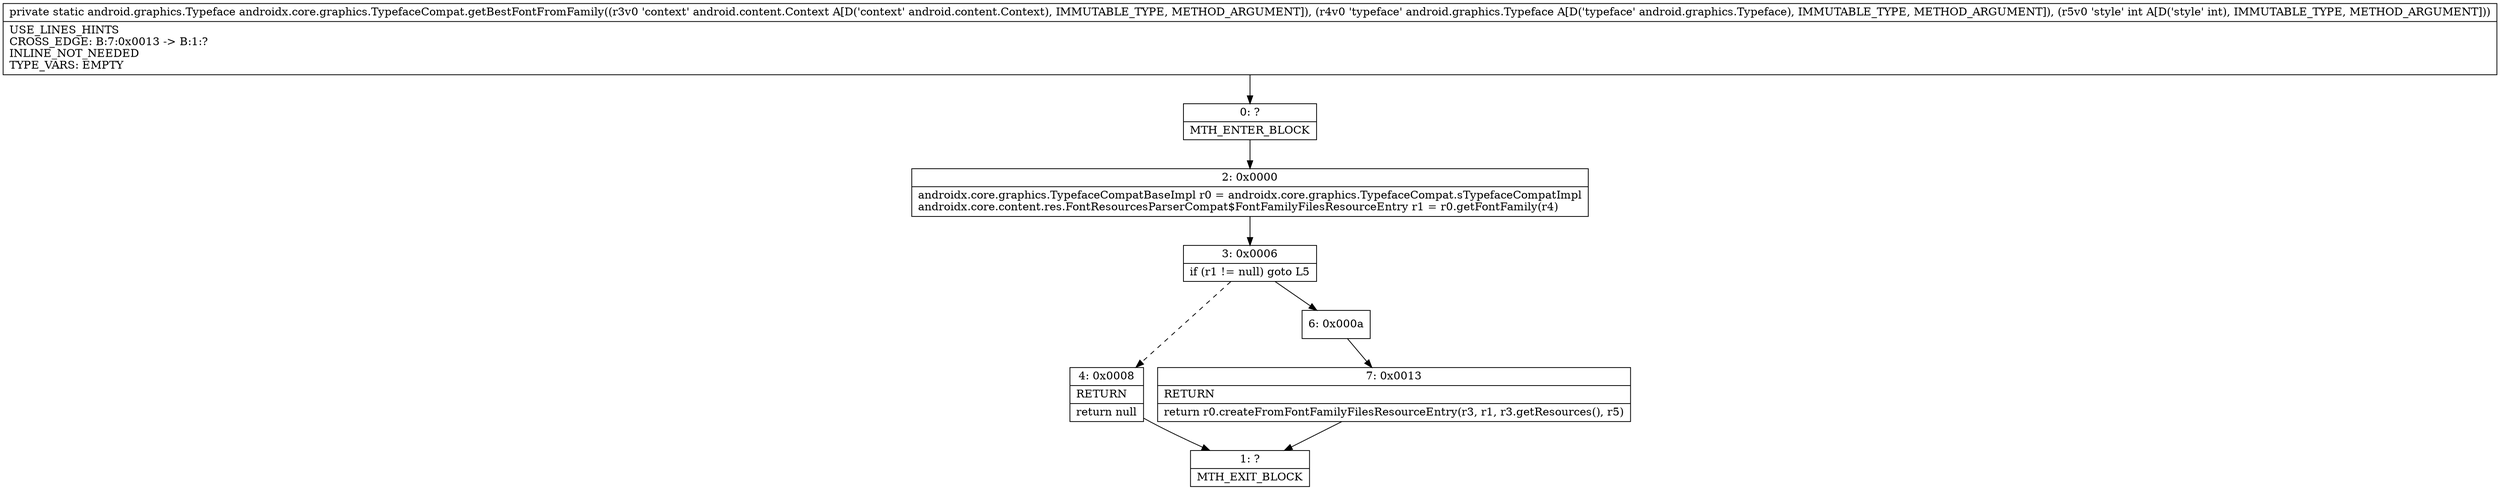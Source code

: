digraph "CFG forandroidx.core.graphics.TypefaceCompat.getBestFontFromFamily(Landroid\/content\/Context;Landroid\/graphics\/Typeface;I)Landroid\/graphics\/Typeface;" {
Node_0 [shape=record,label="{0\:\ ?|MTH_ENTER_BLOCK\l}"];
Node_2 [shape=record,label="{2\:\ 0x0000|androidx.core.graphics.TypefaceCompatBaseImpl r0 = androidx.core.graphics.TypefaceCompat.sTypefaceCompatImpl\landroidx.core.content.res.FontResourcesParserCompat$FontFamilyFilesResourceEntry r1 = r0.getFontFamily(r4)\l}"];
Node_3 [shape=record,label="{3\:\ 0x0006|if (r1 != null) goto L5\l}"];
Node_4 [shape=record,label="{4\:\ 0x0008|RETURN\l|return null\l}"];
Node_1 [shape=record,label="{1\:\ ?|MTH_EXIT_BLOCK\l}"];
Node_6 [shape=record,label="{6\:\ 0x000a}"];
Node_7 [shape=record,label="{7\:\ 0x0013|RETURN\l|return r0.createFromFontFamilyFilesResourceEntry(r3, r1, r3.getResources(), r5)\l}"];
MethodNode[shape=record,label="{private static android.graphics.Typeface androidx.core.graphics.TypefaceCompat.getBestFontFromFamily((r3v0 'context' android.content.Context A[D('context' android.content.Context), IMMUTABLE_TYPE, METHOD_ARGUMENT]), (r4v0 'typeface' android.graphics.Typeface A[D('typeface' android.graphics.Typeface), IMMUTABLE_TYPE, METHOD_ARGUMENT]), (r5v0 'style' int A[D('style' int), IMMUTABLE_TYPE, METHOD_ARGUMENT]))  | USE_LINES_HINTS\lCROSS_EDGE: B:7:0x0013 \-\> B:1:?\lINLINE_NOT_NEEDED\lTYPE_VARS: EMPTY\l}"];
MethodNode -> Node_0;Node_0 -> Node_2;
Node_2 -> Node_3;
Node_3 -> Node_4[style=dashed];
Node_3 -> Node_6;
Node_4 -> Node_1;
Node_6 -> Node_7;
Node_7 -> Node_1;
}

